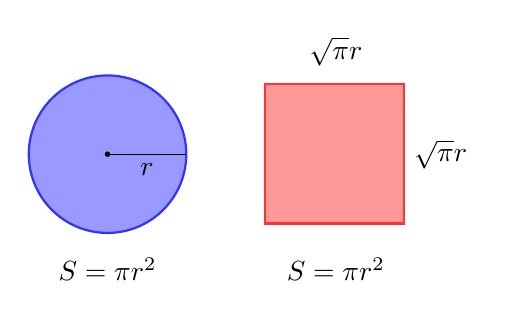 \begin{tikzpicture}
      \fill[blue!40] (0,0) circle (1);
 
      \draw[thick, color=blue!80] (0,0) circle (1);

       \fill (0,0) circle (1pt);
      \draw (0,0)--(1,0);

      % racine de pi = 1.77 ; 1.77 / 2 = 0.88 

      \fill[red!40] (2,-0.88)-- ++(1.77,0) -- ++(0,1.77) -- ++ (-1.77,0) -- cycle;

      \draw[thick, color=red!80] (2,-0.88)-- ++(1.77,0) -- ++(0,1.77) -- ++ (-1.77,0) -- cycle ;


 %       \node at (0,-1) [below] {$\pi r^2$}; 
       \node at (0.5,0) [below] {$r$}; 

       \node at (3.77,0) [right] {$\sqrt \pi r$}; 
       \node at (2.9,1) [above] {$\sqrt \pi r$}; 

       \node at (0,-1.2) [below] {$S=\pi r^ 2$}; 
       \node at (2.9,-1.2) [below] {$S=\pi r^ 2$}; 
\end{tikzpicture}

